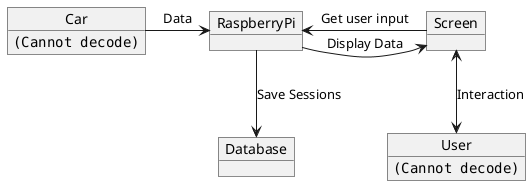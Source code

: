 @startuml

object Car{
    <img:car.png>
}
object RaspberryPi
object Database
object Screen
object User{
    <img:stickman.png>
}

Car -> RaspberryPi: Data
RaspberryPi --> Database: Save Sessions
RaspberryPi -> Screen: Display Data
Screen -> RaspberryPi: Get user input
Screen <--> User: Interaction

@enduml